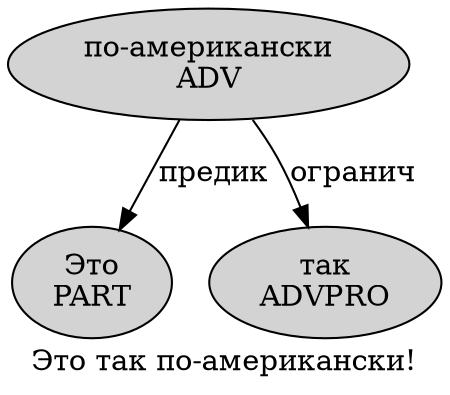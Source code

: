 digraph SENTENCE_4296 {
	graph [label="Это так по-американски!"]
	node [style=filled]
		0 [label="Это
PART" color="" fillcolor=lightgray penwidth=1 shape=ellipse]
		1 [label="так
ADVPRO" color="" fillcolor=lightgray penwidth=1 shape=ellipse]
		2 [label="по-американски
ADV" color="" fillcolor=lightgray penwidth=1 shape=ellipse]
			2 -> 0 [label="предик"]
			2 -> 1 [label="огранич"]
}
